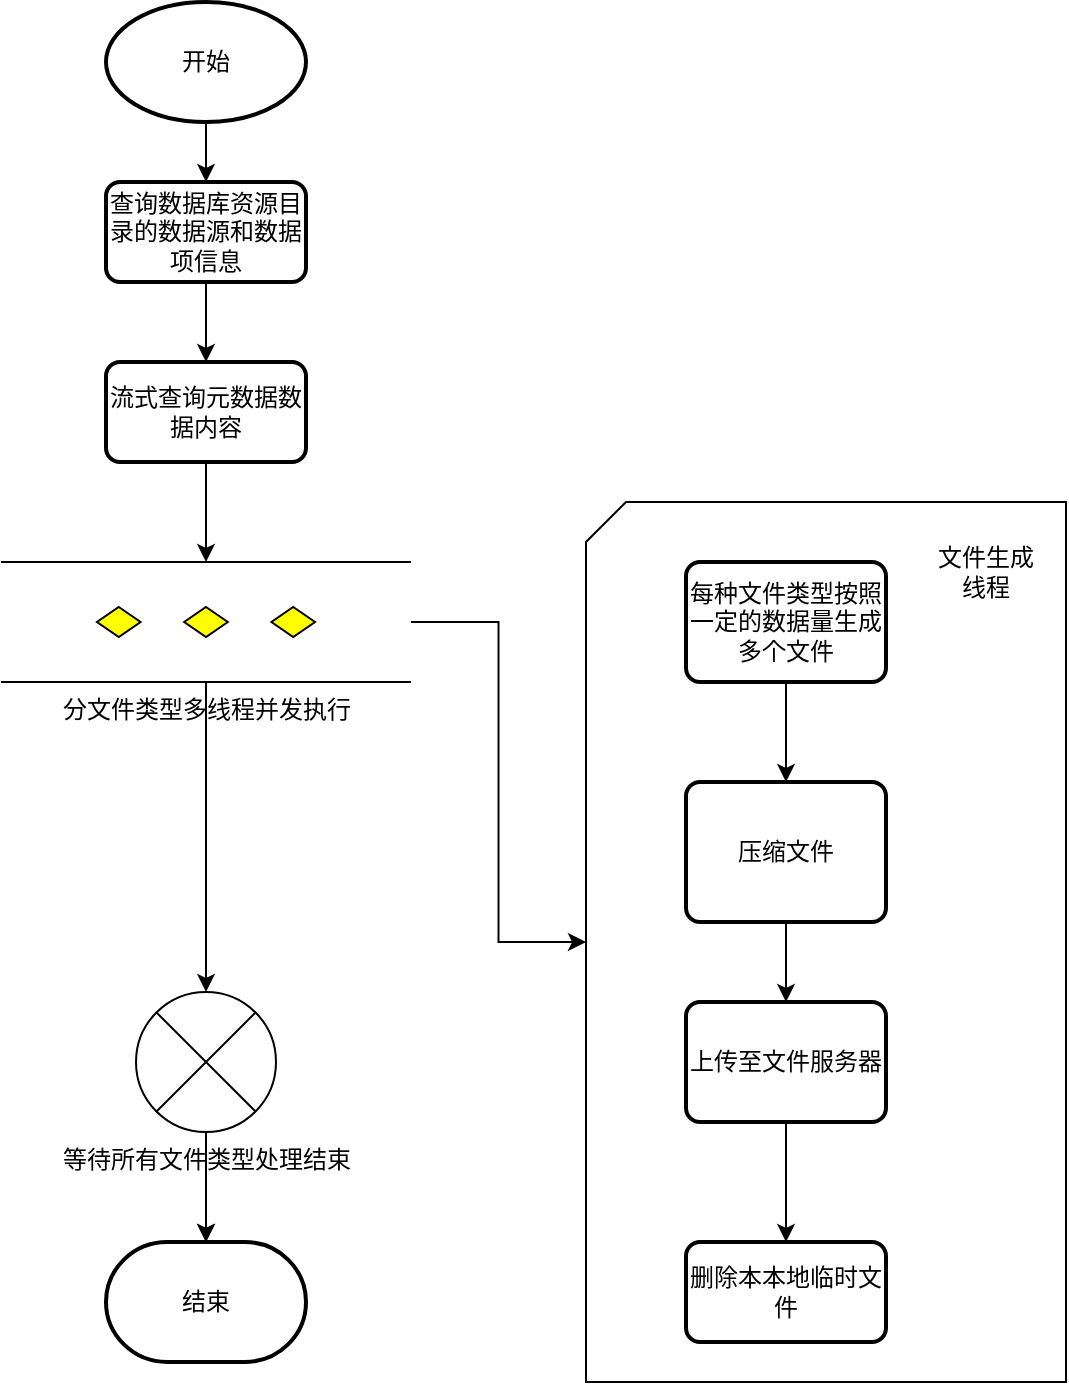 <mxfile version="20.8.17" type="github">
  <diagram name="第 1 页" id="0Ut59pqPdqFjTad1EGn3">
    <mxGraphModel dx="1354" dy="635" grid="1" gridSize="10" guides="1" tooltips="1" connect="1" arrows="1" fold="1" page="1" pageScale="1" pageWidth="827" pageHeight="1169" math="0" shadow="0">
      <root>
        <mxCell id="0" />
        <mxCell id="1" parent="0" />
        <mxCell id="LquTUFVLOSyET14QFLIf-31" value="" style="verticalLabelPosition=bottom;verticalAlign=top;html=1;shape=card;whiteSpace=wrap;size=20;arcSize=12;" vertex="1" parent="1">
          <mxGeometry x="430" y="270" width="240" height="440" as="geometry" />
        </mxCell>
        <mxCell id="LquTUFVLOSyET14QFLIf-4" value="" style="edgeStyle=orthogonalEdgeStyle;rounded=0;orthogonalLoop=1;jettySize=auto;html=1;" edge="1" parent="1" source="LquTUFVLOSyET14QFLIf-1" target="LquTUFVLOSyET14QFLIf-2">
          <mxGeometry relative="1" as="geometry" />
        </mxCell>
        <mxCell id="LquTUFVLOSyET14QFLIf-1" value="开始" style="strokeWidth=2;html=1;shape=mxgraph.flowchart.start_1;whiteSpace=wrap;" vertex="1" parent="1">
          <mxGeometry x="190" y="20" width="100" height="60" as="geometry" />
        </mxCell>
        <mxCell id="LquTUFVLOSyET14QFLIf-5" value="" style="edgeStyle=orthogonalEdgeStyle;rounded=0;orthogonalLoop=1;jettySize=auto;html=1;" edge="1" parent="1" source="LquTUFVLOSyET14QFLIf-2" target="LquTUFVLOSyET14QFLIf-3">
          <mxGeometry relative="1" as="geometry" />
        </mxCell>
        <mxCell id="LquTUFVLOSyET14QFLIf-2" value="查询数据库资源目录的数据源和数据项信息" style="rounded=1;whiteSpace=wrap;html=1;absoluteArcSize=1;arcSize=14;strokeWidth=2;" vertex="1" parent="1">
          <mxGeometry x="190" y="110" width="100" height="50" as="geometry" />
        </mxCell>
        <mxCell id="LquTUFVLOSyET14QFLIf-12" value="" style="edgeStyle=orthogonalEdgeStyle;rounded=0;orthogonalLoop=1;jettySize=auto;html=1;" edge="1" parent="1" source="LquTUFVLOSyET14QFLIf-3" target="LquTUFVLOSyET14QFLIf-9">
          <mxGeometry relative="1" as="geometry" />
        </mxCell>
        <mxCell id="LquTUFVLOSyET14QFLIf-3" value="流式查询元数据数据内容" style="rounded=1;whiteSpace=wrap;html=1;absoluteArcSize=1;arcSize=14;strokeWidth=2;" vertex="1" parent="1">
          <mxGeometry x="190" y="200" width="100" height="50" as="geometry" />
        </mxCell>
        <mxCell id="LquTUFVLOSyET14QFLIf-24" style="edgeStyle=orthogonalEdgeStyle;rounded=0;orthogonalLoop=1;jettySize=auto;html=1;" edge="1" parent="1" source="LquTUFVLOSyET14QFLIf-9" target="LquTUFVLOSyET14QFLIf-17">
          <mxGeometry relative="1" as="geometry" />
        </mxCell>
        <mxCell id="LquTUFVLOSyET14QFLIf-32" value="" style="edgeStyle=orthogonalEdgeStyle;rounded=0;orthogonalLoop=1;jettySize=auto;html=1;" edge="1" parent="1" source="LquTUFVLOSyET14QFLIf-9" target="LquTUFVLOSyET14QFLIf-31">
          <mxGeometry relative="1" as="geometry" />
        </mxCell>
        <mxCell id="LquTUFVLOSyET14QFLIf-9" value="分文件类型多线程并发执行" style="verticalLabelPosition=bottom;verticalAlign=top;html=1;shape=mxgraph.flowchart.parallel_mode;pointerEvents=1" vertex="1" parent="1">
          <mxGeometry x="137.5" y="300" width="205" height="60" as="geometry" />
        </mxCell>
        <mxCell id="LquTUFVLOSyET14QFLIf-21" value="" style="edgeStyle=orthogonalEdgeStyle;rounded=0;orthogonalLoop=1;jettySize=auto;html=1;" edge="1" parent="1" source="LquTUFVLOSyET14QFLIf-13" target="LquTUFVLOSyET14QFLIf-15">
          <mxGeometry relative="1" as="geometry" />
        </mxCell>
        <mxCell id="LquTUFVLOSyET14QFLIf-13" value="压缩文件" style="rounded=1;whiteSpace=wrap;html=1;absoluteArcSize=1;arcSize=14;strokeWidth=2;" vertex="1" parent="1">
          <mxGeometry x="480" y="410" width="100" height="70" as="geometry" />
        </mxCell>
        <mxCell id="LquTUFVLOSyET14QFLIf-22" value="" style="edgeStyle=orthogonalEdgeStyle;rounded=0;orthogonalLoop=1;jettySize=auto;html=1;" edge="1" parent="1" source="LquTUFVLOSyET14QFLIf-15" target="LquTUFVLOSyET14QFLIf-16">
          <mxGeometry relative="1" as="geometry" />
        </mxCell>
        <mxCell id="LquTUFVLOSyET14QFLIf-15" value="上传至文件服务器" style="rounded=1;whiteSpace=wrap;html=1;absoluteArcSize=1;arcSize=14;strokeWidth=2;" vertex="1" parent="1">
          <mxGeometry x="480" y="520" width="100" height="60" as="geometry" />
        </mxCell>
        <mxCell id="LquTUFVLOSyET14QFLIf-16" value="删除本本地临时文件" style="rounded=1;whiteSpace=wrap;html=1;absoluteArcSize=1;arcSize=14;strokeWidth=2;" vertex="1" parent="1">
          <mxGeometry x="480" y="640" width="100" height="50" as="geometry" />
        </mxCell>
        <mxCell id="LquTUFVLOSyET14QFLIf-28" value="" style="edgeStyle=orthogonalEdgeStyle;rounded=0;orthogonalLoop=1;jettySize=auto;html=1;" edge="1" parent="1" source="LquTUFVLOSyET14QFLIf-17" target="LquTUFVLOSyET14QFLIf-27">
          <mxGeometry relative="1" as="geometry" />
        </mxCell>
        <mxCell id="LquTUFVLOSyET14QFLIf-34" value="" style="edgeStyle=orthogonalEdgeStyle;rounded=0;orthogonalLoop=1;jettySize=auto;html=1;" edge="1" parent="1" source="LquTUFVLOSyET14QFLIf-17" target="LquTUFVLOSyET14QFLIf-27">
          <mxGeometry relative="1" as="geometry" />
        </mxCell>
        <mxCell id="LquTUFVLOSyET14QFLIf-17" value="等待所有文件类型处理结束" style="verticalLabelPosition=bottom;verticalAlign=top;html=1;shape=mxgraph.flowchart.or;" vertex="1" parent="1">
          <mxGeometry x="205" y="515" width="70" height="70" as="geometry" />
        </mxCell>
        <mxCell id="LquTUFVLOSyET14QFLIf-20" value="" style="edgeStyle=orthogonalEdgeStyle;rounded=0;orthogonalLoop=1;jettySize=auto;html=1;" edge="1" parent="1" source="LquTUFVLOSyET14QFLIf-18" target="LquTUFVLOSyET14QFLIf-13">
          <mxGeometry relative="1" as="geometry" />
        </mxCell>
        <mxCell id="LquTUFVLOSyET14QFLIf-18" value="每种文件类型按照一定的数据量生成多个文件" style="rounded=1;whiteSpace=wrap;html=1;absoluteArcSize=1;arcSize=14;strokeWidth=2;" vertex="1" parent="1">
          <mxGeometry x="480" y="300" width="100" height="60" as="geometry" />
        </mxCell>
        <mxCell id="LquTUFVLOSyET14QFLIf-27" value="结束" style="strokeWidth=2;html=1;shape=mxgraph.flowchart.terminator;whiteSpace=wrap;" vertex="1" parent="1">
          <mxGeometry x="190" y="640" width="100" height="60" as="geometry" />
        </mxCell>
        <mxCell id="LquTUFVLOSyET14QFLIf-33" value="文件生成线程" style="text;html=1;strokeColor=none;fillColor=none;align=center;verticalAlign=middle;whiteSpace=wrap;rounded=0;" vertex="1" parent="1">
          <mxGeometry x="600" y="290" width="60" height="30" as="geometry" />
        </mxCell>
      </root>
    </mxGraphModel>
  </diagram>
</mxfile>
